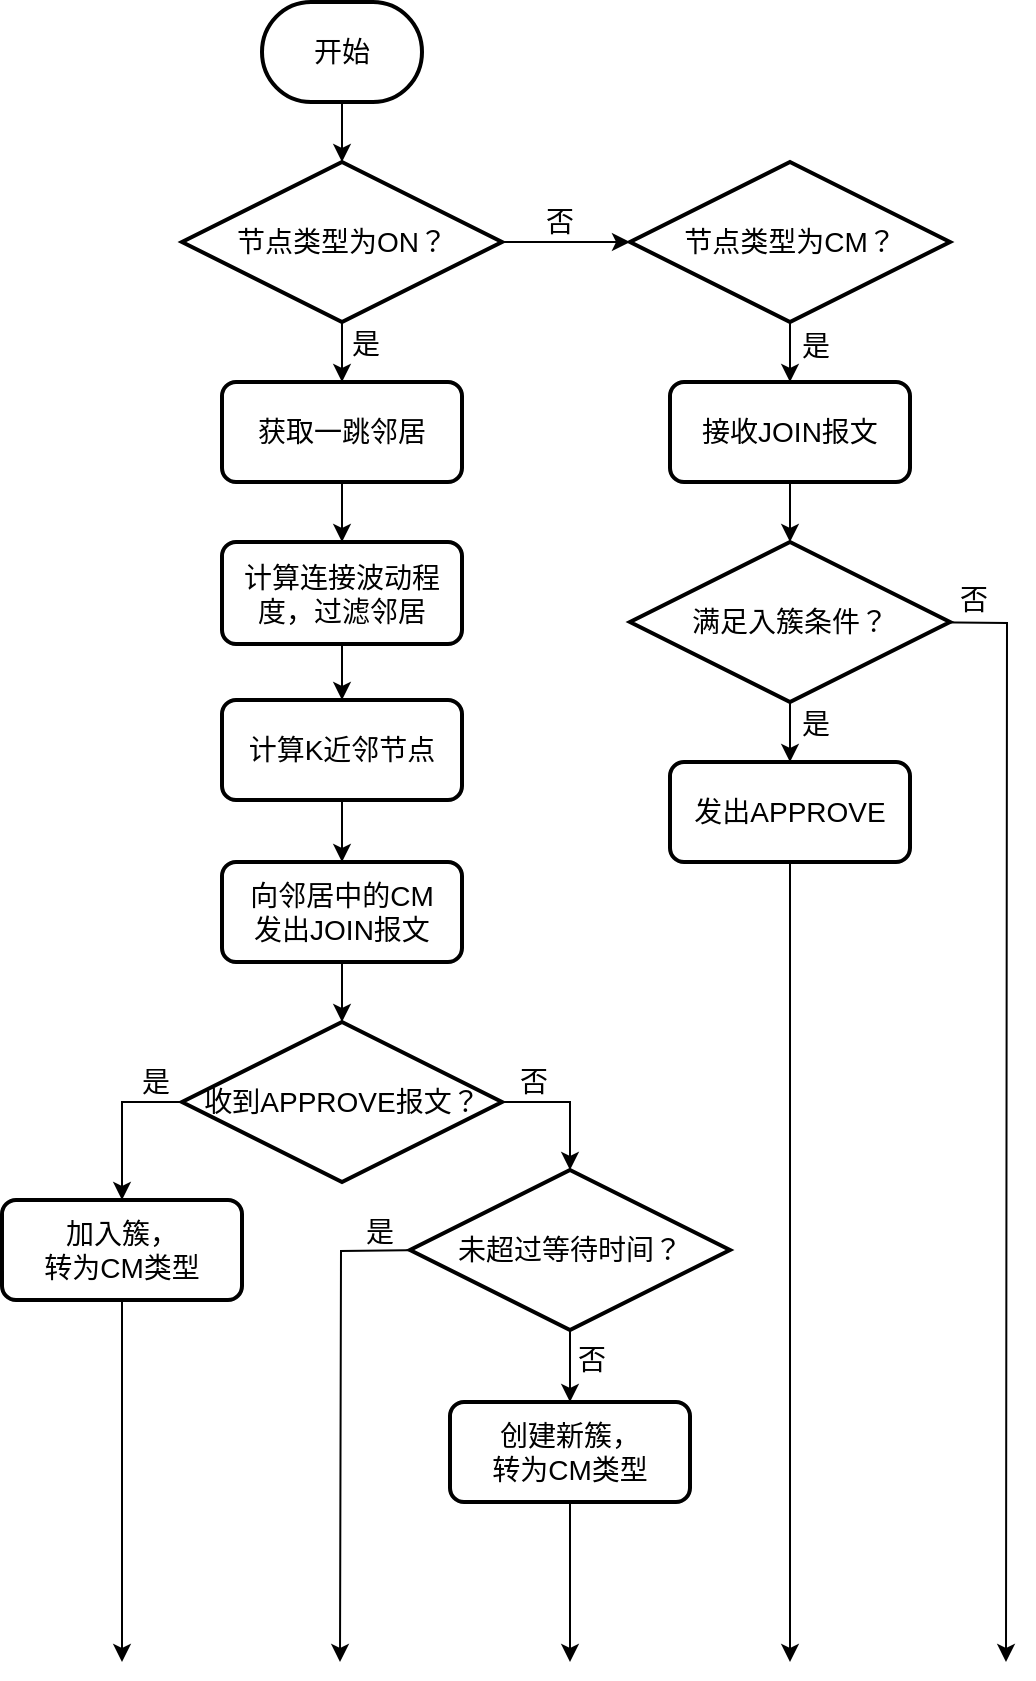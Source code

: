 <mxfile version="20.8.23" type="github">
  <diagram id="C5RBs43oDa-KdzZeNtuy" name="Page-1">
    <mxGraphModel dx="1536" dy="911" grid="1" gridSize="10" guides="1" tooltips="1" connect="1" arrows="1" fold="1" page="1" pageScale="1" pageWidth="827" pageHeight="1169" math="0" shadow="0">
      <root>
        <mxCell id="WIyWlLk6GJQsqaUBKTNV-0" />
        <mxCell id="WIyWlLk6GJQsqaUBKTNV-1" parent="WIyWlLk6GJQsqaUBKTNV-0" />
        <mxCell id="Gv1gd0p0m8v2-Ml-v7k9-33" style="edgeStyle=orthogonalEdgeStyle;rounded=0;orthogonalLoop=1;jettySize=auto;html=1;exitX=0.5;exitY=1;exitDx=0;exitDy=0;entryX=0.5;entryY=0;entryDx=0;entryDy=0;fontSize=14;" edge="1" parent="WIyWlLk6GJQsqaUBKTNV-1" source="Gv1gd0p0m8v2-Ml-v7k9-2" target="Gv1gd0p0m8v2-Ml-v7k9-16">
          <mxGeometry relative="1" as="geometry" />
        </mxCell>
        <mxCell id="Gv1gd0p0m8v2-Ml-v7k9-2" value="获取一跳邻居" style="rounded=1;whiteSpace=wrap;html=1;absoluteArcSize=1;arcSize=14;strokeWidth=2;fontSize=14;" vertex="1" parent="WIyWlLk6GJQsqaUBKTNV-1">
          <mxGeometry x="160" y="280" width="120" height="50" as="geometry" />
        </mxCell>
        <mxCell id="Gv1gd0p0m8v2-Ml-v7k9-41" style="edgeStyle=orthogonalEdgeStyle;rounded=0;orthogonalLoop=1;jettySize=auto;html=1;exitX=0.5;exitY=1;exitDx=0;exitDy=0;exitPerimeter=0;entryX=0.5;entryY=0;entryDx=0;entryDy=0;fontSize=14;" edge="1" parent="WIyWlLk6GJQsqaUBKTNV-1" source="Gv1gd0p0m8v2-Ml-v7k9-3" target="Gv1gd0p0m8v2-Ml-v7k9-2">
          <mxGeometry relative="1" as="geometry" />
        </mxCell>
        <mxCell id="Gv1gd0p0m8v2-Ml-v7k9-55" style="edgeStyle=orthogonalEdgeStyle;rounded=0;orthogonalLoop=1;jettySize=auto;html=1;exitX=1;exitY=0.5;exitDx=0;exitDy=0;exitPerimeter=0;entryX=0;entryY=0.5;entryDx=0;entryDy=0;entryPerimeter=0;fontSize=14;" edge="1" parent="WIyWlLk6GJQsqaUBKTNV-1" source="Gv1gd0p0m8v2-Ml-v7k9-3" target="Gv1gd0p0m8v2-Ml-v7k9-53">
          <mxGeometry relative="1" as="geometry" />
        </mxCell>
        <mxCell id="Gv1gd0p0m8v2-Ml-v7k9-3" value="节点类型为ON？" style="strokeWidth=2;html=1;shape=mxgraph.flowchart.decision;whiteSpace=wrap;fontSize=14;" vertex="1" parent="WIyWlLk6GJQsqaUBKTNV-1">
          <mxGeometry x="140" y="170" width="160" height="80" as="geometry" />
        </mxCell>
        <mxCell id="Gv1gd0p0m8v2-Ml-v7k9-9" style="edgeStyle=orthogonalEdgeStyle;rounded=0;orthogonalLoop=1;jettySize=auto;html=1;exitX=0.5;exitY=1;exitDx=0;exitDy=0;exitPerimeter=0;entryX=0.5;entryY=0;entryDx=0;entryDy=0;entryPerimeter=0;fontSize=14;" edge="1" parent="WIyWlLk6GJQsqaUBKTNV-1" source="Gv1gd0p0m8v2-Ml-v7k9-8" target="Gv1gd0p0m8v2-Ml-v7k9-3">
          <mxGeometry relative="1" as="geometry" />
        </mxCell>
        <mxCell id="Gv1gd0p0m8v2-Ml-v7k9-8" value="开始" style="strokeWidth=2;html=1;shape=mxgraph.flowchart.terminator;whiteSpace=wrap;fontSize=14;" vertex="1" parent="WIyWlLk6GJQsqaUBKTNV-1">
          <mxGeometry x="180" y="90" width="80" height="50" as="geometry" />
        </mxCell>
        <mxCell id="Gv1gd0p0m8v2-Ml-v7k9-35" style="edgeStyle=orthogonalEdgeStyle;rounded=0;orthogonalLoop=1;jettySize=auto;html=1;exitX=0.5;exitY=1;exitDx=0;exitDy=0;entryX=0.5;entryY=0;entryDx=0;entryDy=0;fontSize=14;" edge="1" parent="WIyWlLk6GJQsqaUBKTNV-1" source="Gv1gd0p0m8v2-Ml-v7k9-16" target="Gv1gd0p0m8v2-Ml-v7k9-17">
          <mxGeometry relative="1" as="geometry" />
        </mxCell>
        <mxCell id="Gv1gd0p0m8v2-Ml-v7k9-16" value="计算连接波动程度，过滤邻居" style="rounded=1;whiteSpace=wrap;html=1;absoluteArcSize=1;arcSize=14;strokeWidth=2;fontSize=14;" vertex="1" parent="WIyWlLk6GJQsqaUBKTNV-1">
          <mxGeometry x="160" y="360" width="120" height="51" as="geometry" />
        </mxCell>
        <mxCell id="Gv1gd0p0m8v2-Ml-v7k9-36" style="edgeStyle=orthogonalEdgeStyle;rounded=0;orthogonalLoop=1;jettySize=auto;html=1;exitX=0.5;exitY=1;exitDx=0;exitDy=0;entryX=0.5;entryY=0;entryDx=0;entryDy=0;fontSize=14;" edge="1" parent="WIyWlLk6GJQsqaUBKTNV-1" source="Gv1gd0p0m8v2-Ml-v7k9-17" target="Gv1gd0p0m8v2-Ml-v7k9-24">
          <mxGeometry relative="1" as="geometry" />
        </mxCell>
        <mxCell id="Gv1gd0p0m8v2-Ml-v7k9-17" value="计算K近邻节点" style="rounded=1;whiteSpace=wrap;html=1;absoluteArcSize=1;arcSize=14;strokeWidth=2;fontSize=14;" vertex="1" parent="WIyWlLk6GJQsqaUBKTNV-1">
          <mxGeometry x="160" y="439" width="120" height="50" as="geometry" />
        </mxCell>
        <mxCell id="Gv1gd0p0m8v2-Ml-v7k9-37" style="edgeStyle=orthogonalEdgeStyle;rounded=0;orthogonalLoop=1;jettySize=auto;html=1;exitX=0.5;exitY=1;exitDx=0;exitDy=0;entryX=0.5;entryY=0;entryDx=0;entryDy=0;entryPerimeter=0;fontSize=14;" edge="1" parent="WIyWlLk6GJQsqaUBKTNV-1" source="Gv1gd0p0m8v2-Ml-v7k9-24" target="Gv1gd0p0m8v2-Ml-v7k9-25">
          <mxGeometry relative="1" as="geometry" />
        </mxCell>
        <mxCell id="Gv1gd0p0m8v2-Ml-v7k9-24" value="向邻居中的CM&lt;br&gt;发出JOIN报文" style="rounded=1;whiteSpace=wrap;html=1;absoluteArcSize=1;arcSize=14;strokeWidth=2;fontSize=14;" vertex="1" parent="WIyWlLk6GJQsqaUBKTNV-1">
          <mxGeometry x="160" y="520" width="120" height="50" as="geometry" />
        </mxCell>
        <mxCell id="Gv1gd0p0m8v2-Ml-v7k9-39" style="edgeStyle=orthogonalEdgeStyle;rounded=0;orthogonalLoop=1;jettySize=auto;html=1;exitX=0;exitY=0.5;exitDx=0;exitDy=0;exitPerimeter=0;entryX=0.5;entryY=0;entryDx=0;entryDy=0;fontSize=14;" edge="1" parent="WIyWlLk6GJQsqaUBKTNV-1" source="Gv1gd0p0m8v2-Ml-v7k9-25" target="Gv1gd0p0m8v2-Ml-v7k9-26">
          <mxGeometry relative="1" as="geometry" />
        </mxCell>
        <mxCell id="Gv1gd0p0m8v2-Ml-v7k9-40" style="edgeStyle=orthogonalEdgeStyle;rounded=0;orthogonalLoop=1;jettySize=auto;html=1;exitX=1;exitY=0.5;exitDx=0;exitDy=0;exitPerimeter=0;entryX=0.5;entryY=0;entryDx=0;entryDy=0;entryPerimeter=0;fontSize=14;" edge="1" parent="WIyWlLk6GJQsqaUBKTNV-1" source="Gv1gd0p0m8v2-Ml-v7k9-25" target="Gv1gd0p0m8v2-Ml-v7k9-28">
          <mxGeometry relative="1" as="geometry" />
        </mxCell>
        <mxCell id="Gv1gd0p0m8v2-Ml-v7k9-25" value="收到APPROVE报文？" style="strokeWidth=2;html=1;shape=mxgraph.flowchart.decision;whiteSpace=wrap;fontSize=14;" vertex="1" parent="WIyWlLk6GJQsqaUBKTNV-1">
          <mxGeometry x="140" y="600" width="160" height="80" as="geometry" />
        </mxCell>
        <mxCell id="Gv1gd0p0m8v2-Ml-v7k9-48" style="edgeStyle=orthogonalEdgeStyle;rounded=0;orthogonalLoop=1;jettySize=auto;html=1;exitX=0.5;exitY=1;exitDx=0;exitDy=0;fontSize=14;" edge="1" parent="WIyWlLk6GJQsqaUBKTNV-1" source="Gv1gd0p0m8v2-Ml-v7k9-26">
          <mxGeometry relative="1" as="geometry">
            <mxPoint x="110" y="920" as="targetPoint" />
          </mxGeometry>
        </mxCell>
        <mxCell id="Gv1gd0p0m8v2-Ml-v7k9-26" value="加入簇，&lt;br&gt;转为CM类型" style="rounded=1;whiteSpace=wrap;html=1;absoluteArcSize=1;arcSize=14;strokeWidth=2;fontSize=14;" vertex="1" parent="WIyWlLk6GJQsqaUBKTNV-1">
          <mxGeometry x="50" y="689" width="120" height="50" as="geometry" />
        </mxCell>
        <mxCell id="Gv1gd0p0m8v2-Ml-v7k9-45" style="edgeStyle=orthogonalEdgeStyle;rounded=0;orthogonalLoop=1;jettySize=auto;html=1;exitX=0.5;exitY=1;exitDx=0;exitDy=0;exitPerimeter=0;entryX=0.5;entryY=0;entryDx=0;entryDy=0;fontSize=14;" edge="1" parent="WIyWlLk6GJQsqaUBKTNV-1" source="Gv1gd0p0m8v2-Ml-v7k9-28" target="Gv1gd0p0m8v2-Ml-v7k9-30">
          <mxGeometry relative="1" as="geometry" />
        </mxCell>
        <mxCell id="Gv1gd0p0m8v2-Ml-v7k9-47" style="edgeStyle=orthogonalEdgeStyle;rounded=0;orthogonalLoop=1;jettySize=auto;html=1;exitX=0;exitY=0.5;exitDx=0;exitDy=0;exitPerimeter=0;fontSize=14;" edge="1" parent="WIyWlLk6GJQsqaUBKTNV-1">
          <mxGeometry relative="1" as="geometry">
            <mxPoint x="219" y="920" as="targetPoint" />
            <mxPoint x="263" y="714" as="sourcePoint" />
          </mxGeometry>
        </mxCell>
        <mxCell id="Gv1gd0p0m8v2-Ml-v7k9-28" value="未超过等待时间？" style="strokeWidth=2;html=1;shape=mxgraph.flowchart.decision;whiteSpace=wrap;fontSize=14;" vertex="1" parent="WIyWlLk6GJQsqaUBKTNV-1">
          <mxGeometry x="254" y="674" width="160" height="80" as="geometry" />
        </mxCell>
        <mxCell id="Gv1gd0p0m8v2-Ml-v7k9-46" style="edgeStyle=orthogonalEdgeStyle;rounded=0;orthogonalLoop=1;jettySize=auto;html=1;exitX=0.5;exitY=1;exitDx=0;exitDy=0;fontSize=14;" edge="1" parent="WIyWlLk6GJQsqaUBKTNV-1" source="Gv1gd0p0m8v2-Ml-v7k9-30">
          <mxGeometry relative="1" as="geometry">
            <mxPoint x="334" y="920" as="targetPoint" />
          </mxGeometry>
        </mxCell>
        <mxCell id="Gv1gd0p0m8v2-Ml-v7k9-30" value="创建新簇，&lt;br&gt;转为CM类型" style="rounded=1;whiteSpace=wrap;html=1;absoluteArcSize=1;arcSize=14;strokeWidth=2;fontSize=14;" vertex="1" parent="WIyWlLk6GJQsqaUBKTNV-1">
          <mxGeometry x="274" y="790" width="120" height="50" as="geometry" />
        </mxCell>
        <mxCell id="Gv1gd0p0m8v2-Ml-v7k9-57" style="edgeStyle=orthogonalEdgeStyle;rounded=0;orthogonalLoop=1;jettySize=auto;html=1;exitX=0.5;exitY=1;exitDx=0;exitDy=0;entryX=0.5;entryY=0;entryDx=0;entryDy=0;entryPerimeter=0;fontSize=14;" edge="1" parent="WIyWlLk6GJQsqaUBKTNV-1" source="Gv1gd0p0m8v2-Ml-v7k9-31" target="Gv1gd0p0m8v2-Ml-v7k9-54">
          <mxGeometry relative="1" as="geometry" />
        </mxCell>
        <mxCell id="Gv1gd0p0m8v2-Ml-v7k9-31" value="接收JOIN报文" style="rounded=1;whiteSpace=wrap;html=1;absoluteArcSize=1;arcSize=14;strokeWidth=2;fontSize=14;" vertex="1" parent="WIyWlLk6GJQsqaUBKTNV-1">
          <mxGeometry x="384" y="280" width="120" height="50" as="geometry" />
        </mxCell>
        <mxCell id="Gv1gd0p0m8v2-Ml-v7k9-61" style="edgeStyle=orthogonalEdgeStyle;rounded=0;orthogonalLoop=1;jettySize=auto;html=1;exitX=0.5;exitY=1;exitDx=0;exitDy=0;fontSize=14;" edge="1" parent="WIyWlLk6GJQsqaUBKTNV-1" source="Gv1gd0p0m8v2-Ml-v7k9-52">
          <mxGeometry relative="1" as="geometry">
            <mxPoint x="444" y="920" as="targetPoint" />
          </mxGeometry>
        </mxCell>
        <mxCell id="Gv1gd0p0m8v2-Ml-v7k9-52" value="发出APPROVE" style="rounded=1;whiteSpace=wrap;html=1;absoluteArcSize=1;arcSize=14;strokeWidth=2;fontSize=14;" vertex="1" parent="WIyWlLk6GJQsqaUBKTNV-1">
          <mxGeometry x="384" y="470" width="120" height="50" as="geometry" />
        </mxCell>
        <mxCell id="Gv1gd0p0m8v2-Ml-v7k9-56" style="edgeStyle=orthogonalEdgeStyle;rounded=0;orthogonalLoop=1;jettySize=auto;html=1;exitX=0.5;exitY=1;exitDx=0;exitDy=0;exitPerimeter=0;entryX=0.5;entryY=0;entryDx=0;entryDy=0;fontSize=14;" edge="1" parent="WIyWlLk6GJQsqaUBKTNV-1" source="Gv1gd0p0m8v2-Ml-v7k9-53" target="Gv1gd0p0m8v2-Ml-v7k9-31">
          <mxGeometry relative="1" as="geometry" />
        </mxCell>
        <mxCell id="Gv1gd0p0m8v2-Ml-v7k9-53" value="节点类型为CM？" style="strokeWidth=2;html=1;shape=mxgraph.flowchart.decision;whiteSpace=wrap;fontSize=14;" vertex="1" parent="WIyWlLk6GJQsqaUBKTNV-1">
          <mxGeometry x="364" y="170" width="160" height="80" as="geometry" />
        </mxCell>
        <mxCell id="Gv1gd0p0m8v2-Ml-v7k9-60" style="edgeStyle=orthogonalEdgeStyle;rounded=0;orthogonalLoop=1;jettySize=auto;html=1;exitX=0.5;exitY=1;exitDx=0;exitDy=0;exitPerimeter=0;entryX=0.5;entryY=0;entryDx=0;entryDy=0;fontSize=14;" edge="1" parent="WIyWlLk6GJQsqaUBKTNV-1" source="Gv1gd0p0m8v2-Ml-v7k9-54" target="Gv1gd0p0m8v2-Ml-v7k9-52">
          <mxGeometry relative="1" as="geometry" />
        </mxCell>
        <mxCell id="Gv1gd0p0m8v2-Ml-v7k9-62" style="edgeStyle=orthogonalEdgeStyle;rounded=0;orthogonalLoop=1;jettySize=auto;html=1;exitX=1;exitY=0.5;exitDx=0;exitDy=0;exitPerimeter=0;fontSize=14;" edge="1" parent="WIyWlLk6GJQsqaUBKTNV-1">
          <mxGeometry relative="1" as="geometry">
            <mxPoint x="552" y="920" as="targetPoint" />
            <mxPoint x="502" y="400" as="sourcePoint" />
          </mxGeometry>
        </mxCell>
        <mxCell id="Gv1gd0p0m8v2-Ml-v7k9-54" value="满足入簇条件？" style="strokeWidth=2;html=1;shape=mxgraph.flowchart.decision;whiteSpace=wrap;fontSize=14;" vertex="1" parent="WIyWlLk6GJQsqaUBKTNV-1">
          <mxGeometry x="364" y="360" width="160" height="80" as="geometry" />
        </mxCell>
        <mxCell id="Gv1gd0p0m8v2-Ml-v7k9-63" value="是" style="text;strokeColor=none;align=center;fillColor=none;html=1;verticalAlign=middle;whiteSpace=wrap;rounded=0;fontSize=14;" vertex="1" parent="WIyWlLk6GJQsqaUBKTNV-1">
          <mxGeometry x="97" y="615" width="60" height="30" as="geometry" />
        </mxCell>
        <mxCell id="Gv1gd0p0m8v2-Ml-v7k9-66" value="否" style="text;strokeColor=none;align=center;fillColor=none;html=1;verticalAlign=middle;whiteSpace=wrap;rounded=0;fontSize=14;" vertex="1" parent="WIyWlLk6GJQsqaUBKTNV-1">
          <mxGeometry x="286" y="615" width="60" height="30" as="geometry" />
        </mxCell>
        <mxCell id="Gv1gd0p0m8v2-Ml-v7k9-68" value="是" style="text;strokeColor=none;align=center;fillColor=none;html=1;verticalAlign=middle;whiteSpace=wrap;rounded=0;fontSize=14;" vertex="1" parent="WIyWlLk6GJQsqaUBKTNV-1">
          <mxGeometry x="209" y="690" width="60" height="30" as="geometry" />
        </mxCell>
        <mxCell id="Gv1gd0p0m8v2-Ml-v7k9-69" value="否" style="text;strokeColor=none;align=center;fillColor=none;html=1;verticalAlign=middle;whiteSpace=wrap;rounded=0;fontSize=14;" vertex="1" parent="WIyWlLk6GJQsqaUBKTNV-1">
          <mxGeometry x="315" y="754" width="60" height="30" as="geometry" />
        </mxCell>
        <mxCell id="Gv1gd0p0m8v2-Ml-v7k9-70" value="是" style="text;strokeColor=none;align=center;fillColor=none;html=1;verticalAlign=middle;whiteSpace=wrap;rounded=0;fontSize=14;" vertex="1" parent="WIyWlLk6GJQsqaUBKTNV-1">
          <mxGeometry x="202" y="246" width="60" height="30" as="geometry" />
        </mxCell>
        <mxCell id="Gv1gd0p0m8v2-Ml-v7k9-71" value="否" style="text;strokeColor=none;align=center;fillColor=none;html=1;verticalAlign=middle;whiteSpace=wrap;rounded=0;fontSize=14;" vertex="1" parent="WIyWlLk6GJQsqaUBKTNV-1">
          <mxGeometry x="299" y="185" width="60" height="30" as="geometry" />
        </mxCell>
        <mxCell id="Gv1gd0p0m8v2-Ml-v7k9-72" value="否" style="text;strokeColor=none;align=center;fillColor=none;html=1;verticalAlign=middle;whiteSpace=wrap;rounded=0;fontSize=14;" vertex="1" parent="WIyWlLk6GJQsqaUBKTNV-1">
          <mxGeometry x="506" y="373.5" width="60" height="30" as="geometry" />
        </mxCell>
        <mxCell id="Gv1gd0p0m8v2-Ml-v7k9-74" value="是" style="text;strokeColor=none;align=center;fillColor=none;html=1;verticalAlign=middle;whiteSpace=wrap;rounded=0;fontSize=14;" vertex="1" parent="WIyWlLk6GJQsqaUBKTNV-1">
          <mxGeometry x="427" y="436" width="60" height="30" as="geometry" />
        </mxCell>
        <mxCell id="Gv1gd0p0m8v2-Ml-v7k9-75" value="是" style="text;strokeColor=none;align=center;fillColor=none;html=1;verticalAlign=middle;whiteSpace=wrap;rounded=0;fontSize=14;" vertex="1" parent="WIyWlLk6GJQsqaUBKTNV-1">
          <mxGeometry x="427" y="247" width="60" height="30" as="geometry" />
        </mxCell>
      </root>
    </mxGraphModel>
  </diagram>
</mxfile>

